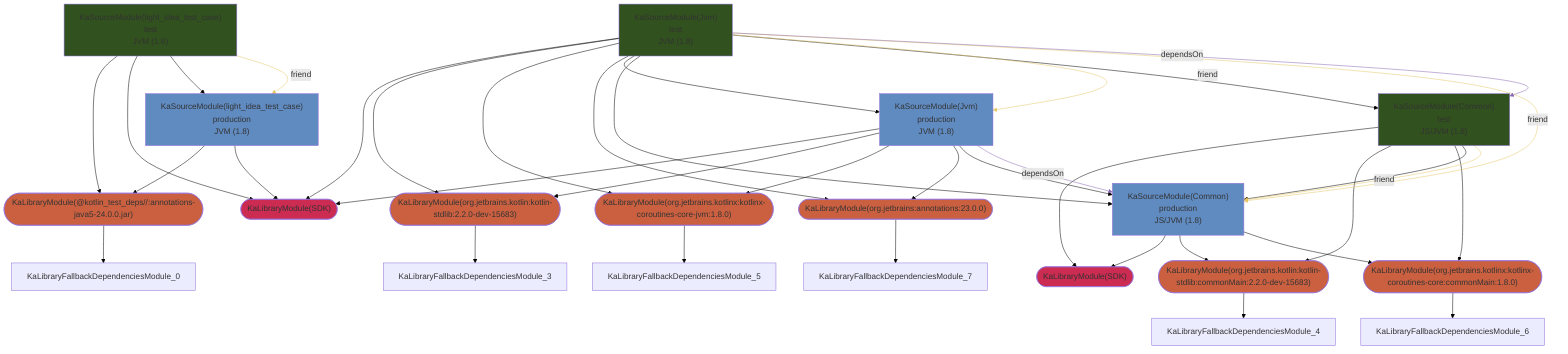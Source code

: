 graph TD
  KaLibraryModule_0(["KaLibraryModule(@kotlin_test_deps//:annotations-java5-24.0.0.jar)"])
  KaLibraryModule_1(["KaLibraryModule(SDK)"])
  KaLibraryModule_2(["KaLibraryModule(SDK)"])
  KaLibraryModule_3(["KaLibraryModule(org.jetbrains.kotlin:kotlin-stdlib:2.2.0-dev-15683)"])
  KaLibraryModule_4(["KaLibraryModule(org.jetbrains.kotlin:kotlin-stdlib:commonMain:2.2.0-dev-15683)"])
  KaLibraryModule_5(["KaLibraryModule(org.jetbrains.kotlinx:kotlinx-coroutines-core-jvm:1.8.0)"])
  KaLibraryModule_6(["KaLibraryModule(org.jetbrains.kotlinx:kotlinx-coroutines-core:commonMain:1.8.0)"])
  KaLibraryModule_7(["KaLibraryModule(org.jetbrains:annotations:23.0.0)"])
  KaSourceModule_8["KaSourceModule(Common)<br />production<br />JS/JVM (1.8)"]
  KaSourceModule_9["KaSourceModule(Common)<br />test<br />JS/JVM (1.8)"]
  KaSourceModule_10["KaSourceModule(Jvm)<br />production<br />JVM (1.8)"]
  KaSourceModule_11["KaSourceModule(Jvm)<br />test<br />JVM (1.8)"]
  KaSourceModule_12["KaSourceModule(light_idea_test_case)<br />production<br />JVM (1.8)"]
  KaSourceModule_13["KaSourceModule(light_idea_test_case)<br />test<br />JVM (1.8)"]
  style KaLibraryModule_0 fill:#CB6040
  style KaLibraryModule_1 fill:#CC2B52
  style KaLibraryModule_2 fill:#CC2B52
  style KaLibraryModule_3 fill:#CB6040
  style KaLibraryModule_4 fill:#CB6040
  style KaLibraryModule_5 fill:#CB6040
  style KaLibraryModule_6 fill:#CB6040
  style KaLibraryModule_7 fill:#CB6040
  style KaSourceModule_8 fill:#608BC1
  style KaSourceModule_9 fill:#31511E
  style KaSourceModule_10 fill:#608BC1
  style KaSourceModule_11 fill:#31511E
  style KaSourceModule_12 fill:#608BC1
  style KaSourceModule_13 fill:#31511E
  KaLibraryModule_0 --> KaLibraryFallbackDependenciesModule_0
  KaLibraryModule_3 --> KaLibraryFallbackDependenciesModule_3
  KaLibraryModule_4 --> KaLibraryFallbackDependenciesModule_4
  KaLibraryModule_5 --> KaLibraryFallbackDependenciesModule_5
  KaLibraryModule_6 --> KaLibraryFallbackDependenciesModule_6
  KaLibraryModule_7 --> KaLibraryFallbackDependenciesModule_7
  KaSourceModule_10 --> KaLibraryModule_2
  KaSourceModule_10 --> KaLibraryModule_3
  KaSourceModule_10 --> KaLibraryModule_5
  KaSourceModule_10 --> KaLibraryModule_7
  KaSourceModule_10 --> KaSourceModule_8
  KaSourceModule_11 --> KaLibraryModule_2
  KaSourceModule_11 --> KaLibraryModule_3
  KaSourceModule_11 --> KaLibraryModule_5
  KaSourceModule_11 --> KaLibraryModule_7
  KaSourceModule_11 --> KaSourceModule_10
  KaSourceModule_11 --> KaSourceModule_8
  KaSourceModule_11 --> KaSourceModule_9
  KaSourceModule_12 --> KaLibraryModule_0
  KaSourceModule_12 --> KaLibraryModule_2
  KaSourceModule_13 --> KaLibraryModule_0
  KaSourceModule_13 --> KaLibraryModule_2
  KaSourceModule_13 --> KaSourceModule_12
  KaSourceModule_8 --> KaLibraryModule_1
  KaSourceModule_8 --> KaLibraryModule_4
  KaSourceModule_8 --> KaLibraryModule_6
  KaSourceModule_9 --> KaLibraryModule_1
  KaSourceModule_9 --> KaLibraryModule_4
  KaSourceModule_9 --> KaLibraryModule_6
  KaSourceModule_9 --> KaSourceModule_8
  KaSourceModule_11 --friend--> KaSourceModule_10
  KaSourceModule_11 --friend--> KaSourceModule_8
  KaSourceModule_13 --friend--> KaSourceModule_12
  KaSourceModule_9 --friend--> KaSourceModule_8
  KaSourceModule_10 --dependsOn--> KaSourceModule_8
  KaSourceModule_11 --dependsOn--> KaSourceModule_9
  linkStyle 0 stroke:black
  linkStyle 1 stroke:black
  linkStyle 2 stroke:black
  linkStyle 3 stroke:black
  linkStyle 4 stroke:black
  linkStyle 5 stroke:black
  linkStyle 6 stroke:black
  linkStyle 7 stroke:black
  linkStyle 8 stroke:black
  linkStyle 9 stroke:black
  linkStyle 10 stroke:black
  linkStyle 11 stroke:black
  linkStyle 12 stroke:black
  linkStyle 13 stroke:black
  linkStyle 14 stroke:black
  linkStyle 15 stroke:black
  linkStyle 16 stroke:black
  linkStyle 17 stroke:black
  linkStyle 18 stroke:black
  linkStyle 19 stroke:black
  linkStyle 20 stroke:black
  linkStyle 21 stroke:black
  linkStyle 22 stroke:black
  linkStyle 23 stroke:black
  linkStyle 24 stroke:black
  linkStyle 25 stroke:black
  linkStyle 26 stroke:black
  linkStyle 27 stroke:black
  linkStyle 28 stroke:black
  linkStyle 29 stroke:black
  linkStyle 30 stroke:#E6C767
  linkStyle 31 stroke:#E6C767
  linkStyle 32 stroke:#E6C767
  linkStyle 33 stroke:#E6C767
  linkStyle 34 stroke:#8967B3
  linkStyle 35 stroke:#8967B3